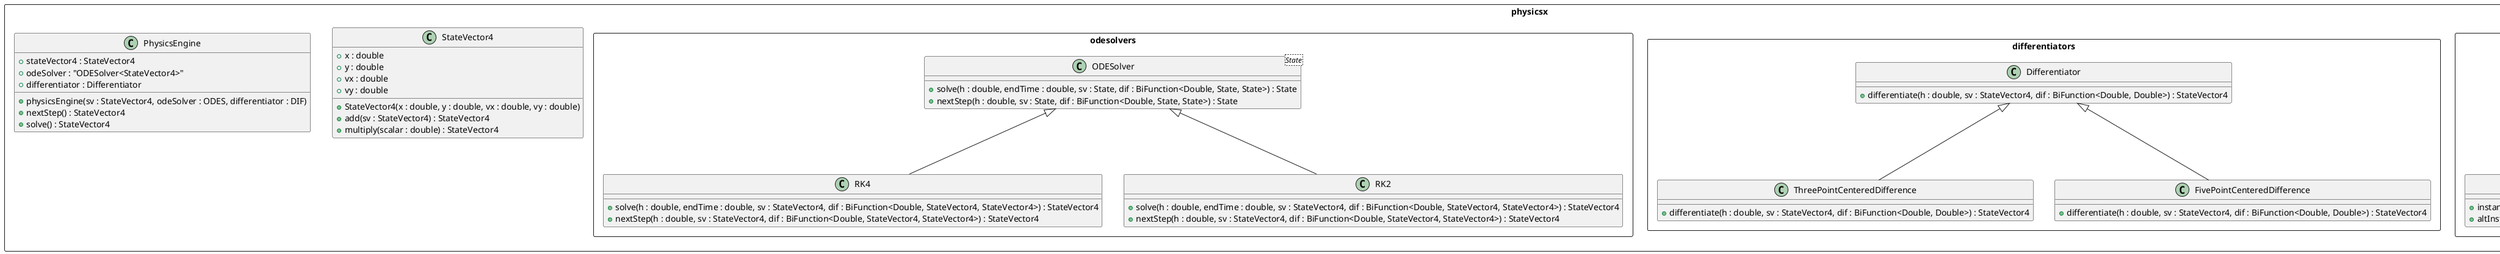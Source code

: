 @startuml physicsx

rectangle "physicsx" as P {

    rectangle "differentiation" as DN {

        class "InstantaneousVectorDifferentiation4" as IVD4 {
            +apply(v : StateVector4) : StateVector4
        }

        class "VectorDifferentiation4" as VD4{
            +apply(dt : Double, v : StateVector4) : StateVector4
        }

        class "InstantaneousVectorDifferentiationFactory" as IVDF {
            +instantaneousVectorDifferentiation4() : InstantaneousVectorDifferentiation4
            +altInstantaneousVectorDifferentiation4() : InstantaneousVectorDifferentiation4
        }

        class "VectorDifferentiationFactory" as VDF {
            +normalSpeedvectorDifferentiation4() : VectorDifferentiation4
            +lowSpeedVectorDifferentiation4() : VectorDifferentiation4
        }

        IVDF -up-> IVD4
        VDF --> VD4
        VDF -left-> IVD4
    }

    rectangle "differentiators" as DR {

        class "Differentiator" as DIF {
            +differentiate(h : double, sv : StateVector4, dif : BiFunction<Double, Double>) : StateVector4
        }

        class "ThreePointCenteredDifference" as TPCD {
            +differentiate(h : double, sv : StateVector4, dif : BiFunction<Double, Double>) : StateVector4
        }

        class "FivePointCenteredDifference" as FPCD {
            +differentiate(h : double, sv : StateVector4, dif : BiFunction<Double, Double>) : StateVector4
        }

        FPCD -up-|> DIF
        TPCD -up-|> DIF
    }

    rectangle "odesolvers" as ES {
        class "ODESolver<State>" as ODES {
            +solve(h : double, endTime : double, sv : State, dif : BiFunction<Double, State, State>) : State
            +nextStep(h : double, sv : State, dif : BiFunction<Double, State, State>) : State
        }

        class "RK4" as RK4 {
            +solve(h : double, endTime : double, sv : StateVector4, dif : BiFunction<Double, StateVector4, StateVector4>) : StateVector4
            +nextStep(h : double, sv : StateVector4, dif : BiFunction<Double, StateVector4, StateVector4>) : StateVector4
        }

        class "RK2" as RK2 {
            +solve(h : double, endTime : double, sv : StateVector4, dif : BiFunction<Double, StateVector4, StateVector4>) : StateVector4
            +nextStep(h : double, sv : StateVector4, dif : BiFunction<Double, StateVector4, StateVector4>) : StateVector4
        }

        RK4 -up-|> ODES
        RK2 -up-|> ODES
    }

    class "StateVector4" as SV4 {
        +x : double
        +y : double
        +vx : double
        +vy : double
        +StateVector4(x : double, y : double, vx : double, vy : double)
        +add(sv : StateVector4) : StateVector4
        +multiply(scalar : double) : StateVector4
    }

    class "PhysicsEngine" as PE {
        +stateVector4 : StateVector4
        +odeSolver : "ODESolver<StateVector4>"
        +differentiator : Differentiator
        +physicsEngine(sv : StateVector4, odeSolver : ODES, differentiator : DIF)
        +nextStep() : StateVector4
        +solve() : StateVector4
    }
}

@enduml
